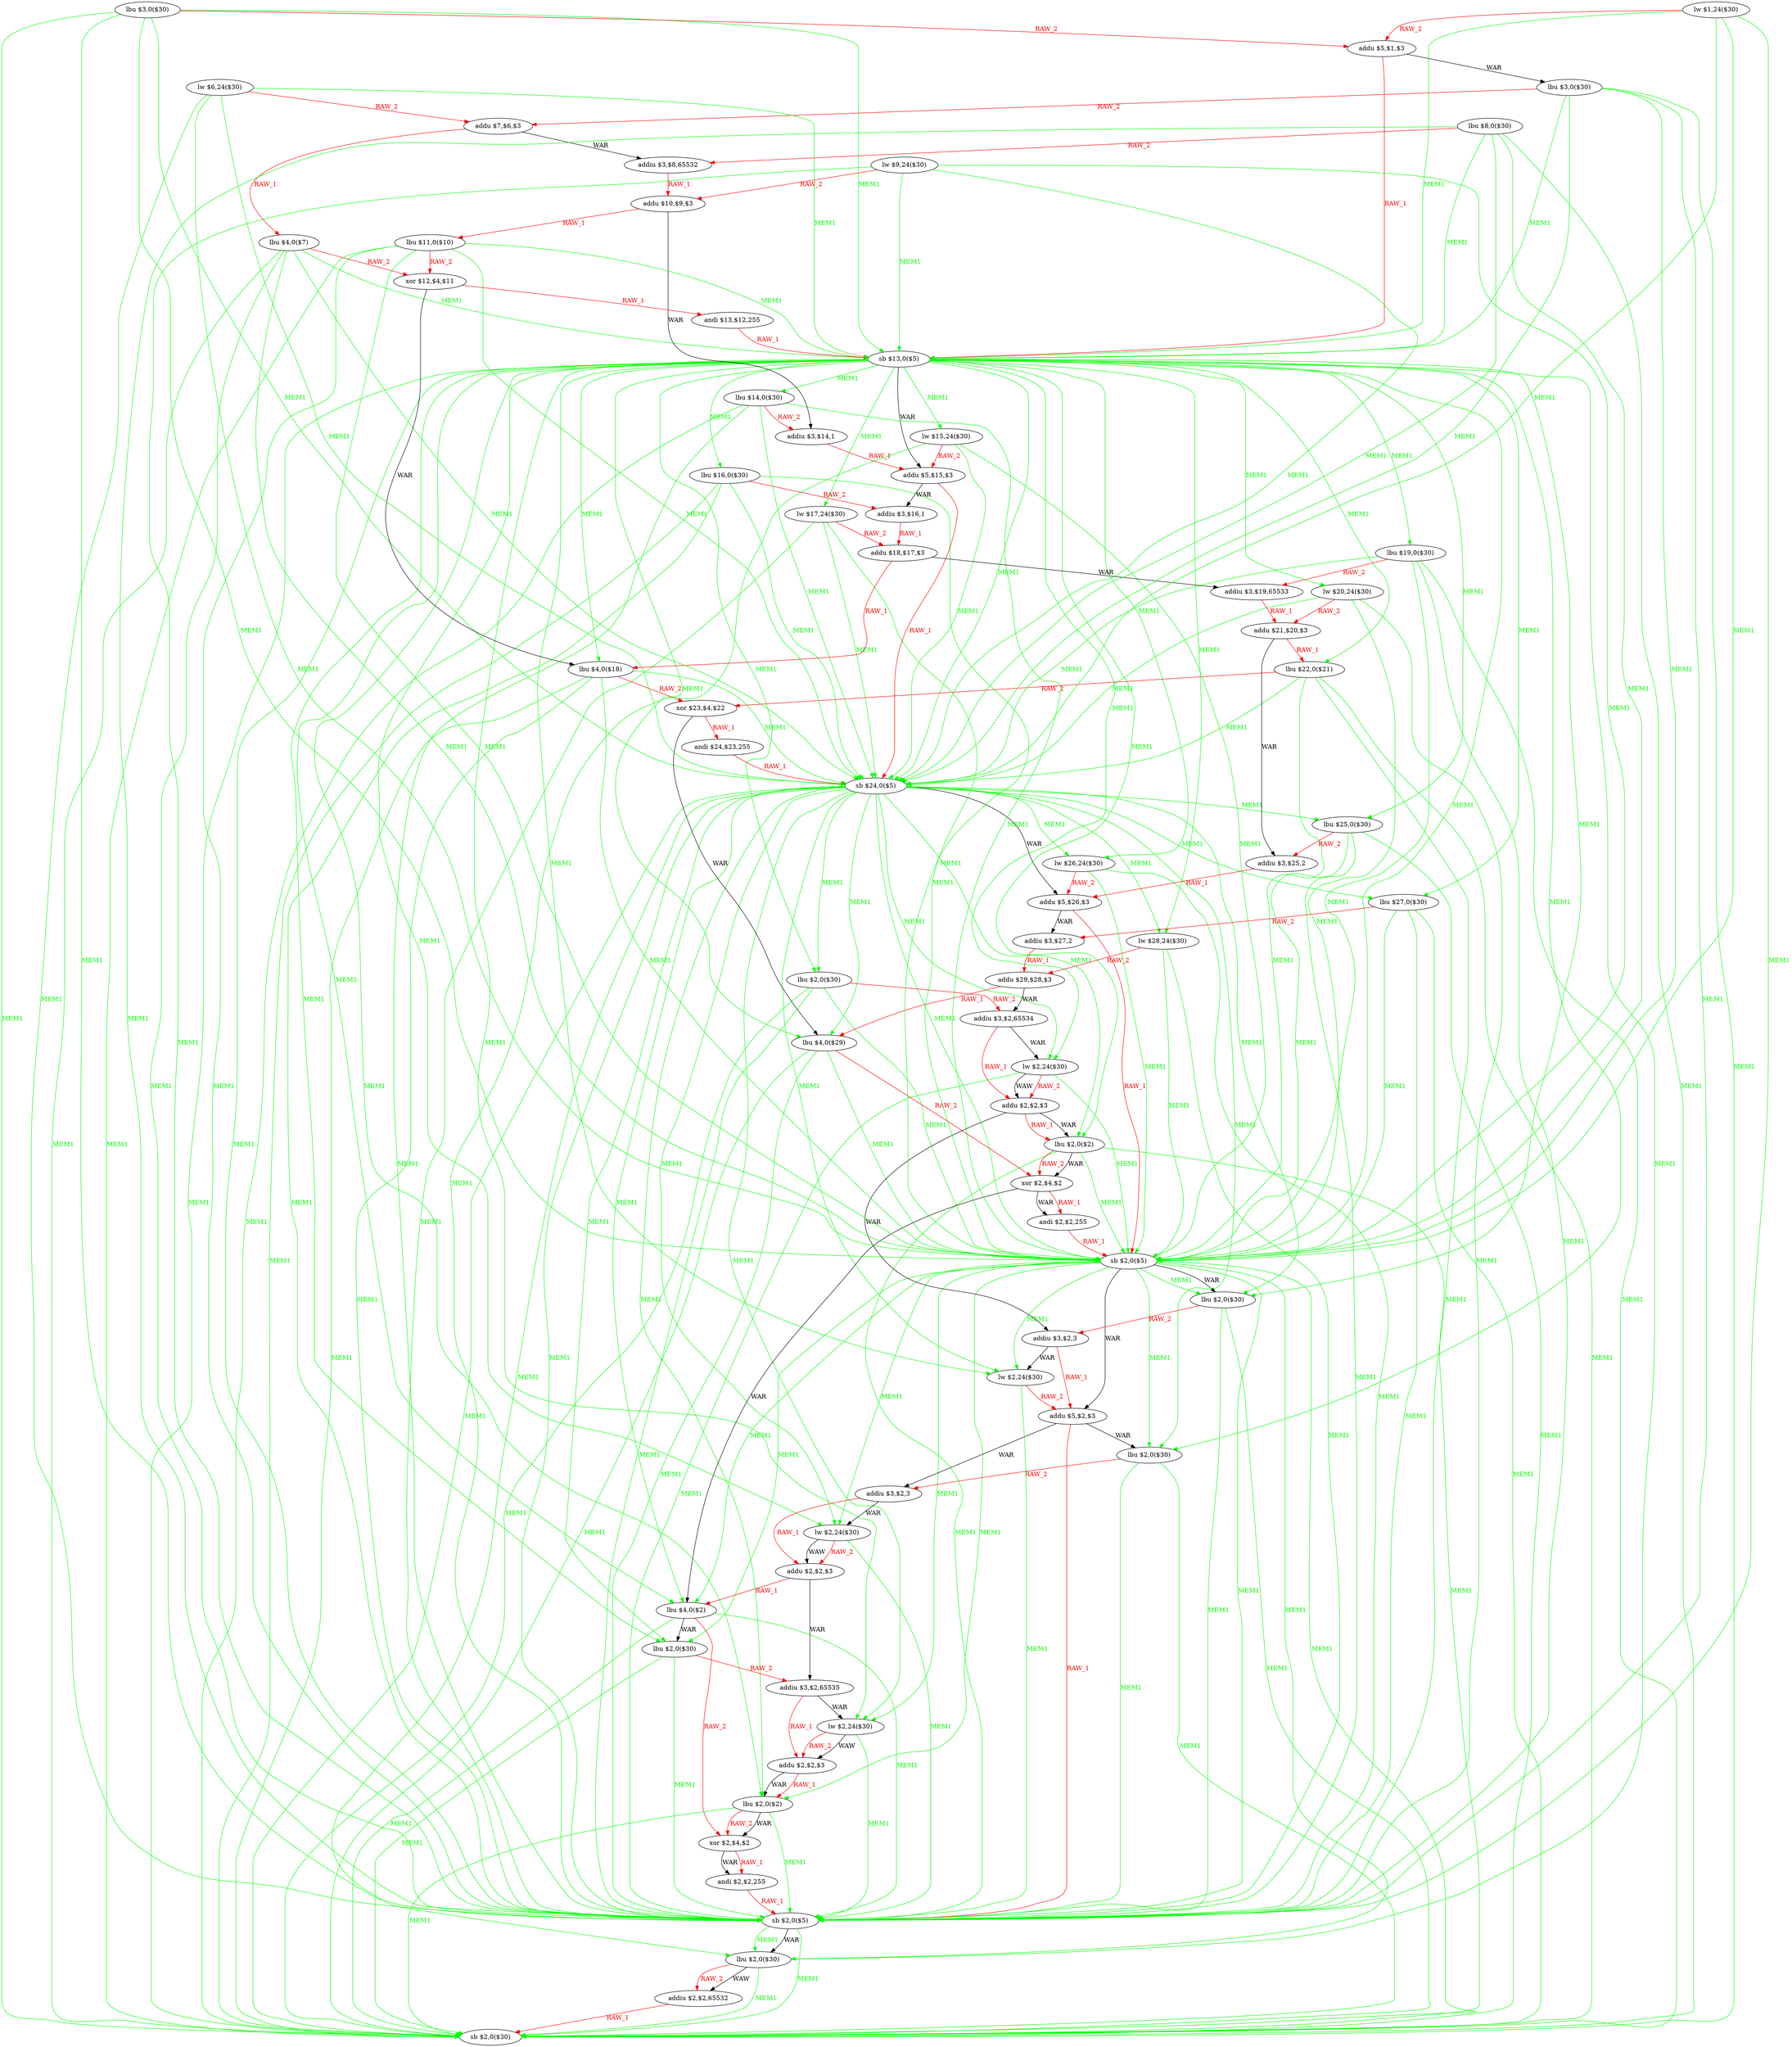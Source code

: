 digraph G1 {
node [shape = ellipse];
i0 [label = "lbu $3,0($30)"] ;
i0 ->  i68 [color = green, fontcolor = green, label= "MEM1"];
i0 ->  i65 [color = green, fontcolor = green, label= "MEM1"];
i0 ->  i48 [color = green, fontcolor = green, label= "MEM1"];
i0 ->  i31 [color = green, fontcolor = green, label= "MEM1"];
i0 ->  i14 [color = green, fontcolor = green, label= "MEM1"];
i0 ->  i2 [color = red, fontcolor = red, label= "RAW_2"];
i68 [label = "sb $2,0($30)"] ;
i65 [label = "sb $2,0($5)"] ;
i65 ->  i68 [color = green, fontcolor = green, label= "MEM1"];
i65 ->  i66 [label= "WAR"];
i65 ->  i66 [color = green, fontcolor = green, label= "MEM1"];
i66 [label = "lbu $2,0($30)"] ;
i66 ->  i68 [color = green, fontcolor = green, label= "MEM1"];
i66 ->  i67 [color = red, fontcolor = red, label= "RAW_2"];
i66 ->  i67 [label= "WAW"];
i67 [label = "addiu $2,$2,65532"] ;
i67 ->  i68 [color = red, fontcolor = red, label= "RAW_1"];
i48 [label = "sb $2,0($5)"] ;
i48 ->  i68 [color = green, fontcolor = green, label= "MEM1"];
i48 ->  i66 [color = green, fontcolor = green, label= "MEM1"];
i48 ->  i65 [color = green, fontcolor = green, label= "MEM1"];
i48 ->  i62 [color = green, fontcolor = green, label= "MEM1"];
i48 ->  i60 [color = green, fontcolor = green, label= "MEM1"];
i48 ->  i58 [color = green, fontcolor = green, label= "MEM1"];
i48 ->  i57 [color = green, fontcolor = green, label= "MEM1"];
i48 ->  i55 [color = green, fontcolor = green, label= "MEM1"];
i48 ->  i53 [color = green, fontcolor = green, label= "MEM1"];
i48 ->  i52 [label= "WAR"];
i48 ->  i51 [color = green, fontcolor = green, label= "MEM1"];
i48 ->  i49 [label= "WAR"];
i48 ->  i49 [color = green, fontcolor = green, label= "MEM1"];
i62 [label = "lbu $2,0($2)"] ;
i62 ->  i68 [color = green, fontcolor = green, label= "MEM1"];
i62 ->  i65 [color = green, fontcolor = green, label= "MEM1"];
i62 ->  i63 [color = red, fontcolor = red, label= "RAW_2"];
i62 ->  i63 [label= "WAR"];
i63 [label = "xor $2,$4,$2"] ;
i63 ->  i64 [color = red, fontcolor = red, label= "RAW_1"];
i63 ->  i64 [label= "WAR"];
i64 [label = "andi $2,$2,255"] ;
i64 ->  i65 [color = red, fontcolor = red, label= "RAW_1"];
i60 [label = "lw $2,24($30)"] ;
i60 ->  i65 [color = green, fontcolor = green, label= "MEM1"];
i60 ->  i61 [color = red, fontcolor = red, label= "RAW_2"];
i60 ->  i61 [label= "WAW"];
i61 [label = "addu $2,$2,$3"] ;
i61 ->  i62 [color = red, fontcolor = red, label= "RAW_1"];
i61 ->  i62 [label= "WAR"];
i58 [label = "lbu $2,0($30)"] ;
i58 ->  i68 [color = green, fontcolor = green, label= "MEM1"];
i58 ->  i65 [color = green, fontcolor = green, label= "MEM1"];
i58 ->  i59 [color = red, fontcolor = red, label= "RAW_2"];
i59 [label = "addiu $3,$2,65535"] ;
i59 ->  i61 [color = red, fontcolor = red, label= "RAW_1"];
i59 ->  i60 [label= "WAR"];
i57 [label = "lbu $4,0($2)"] ;
i57 ->  i68 [color = green, fontcolor = green, label= "MEM1"];
i57 ->  i65 [color = green, fontcolor = green, label= "MEM1"];
i57 ->  i63 [color = red, fontcolor = red, label= "RAW_2"];
i57 ->  i58 [label= "WAR"];
i55 [label = "lw $2,24($30)"] ;
i55 ->  i65 [color = green, fontcolor = green, label= "MEM1"];
i55 ->  i56 [color = red, fontcolor = red, label= "RAW_2"];
i55 ->  i56 [label= "WAW"];
i56 [label = "addu $2,$2,$3"] ;
i56 ->  i59 [label= "WAR"];
i56 ->  i57 [color = red, fontcolor = red, label= "RAW_1"];
i53 [label = "lbu $2,0($30)"] ;
i53 ->  i68 [color = green, fontcolor = green, label= "MEM1"];
i53 ->  i65 [color = green, fontcolor = green, label= "MEM1"];
i53 ->  i54 [color = red, fontcolor = red, label= "RAW_2"];
i54 [label = "addiu $3,$2,3"] ;
i54 ->  i56 [color = red, fontcolor = red, label= "RAW_1"];
i54 ->  i55 [label= "WAR"];
i52 [label = "addu $5,$2,$3"] ;
i52 ->  i65 [color = red, fontcolor = red, label= "RAW_1"];
i52 ->  i54 [label= "WAR"];
i52 ->  i53 [label= "WAR"];
i51 [label = "lw $2,24($30)"] ;
i51 ->  i65 [color = green, fontcolor = green, label= "MEM1"];
i51 ->  i52 [color = red, fontcolor = red, label= "RAW_2"];
i49 [label = "lbu $2,0($30)"] ;
i49 ->  i68 [color = green, fontcolor = green, label= "MEM1"];
i49 ->  i65 [color = green, fontcolor = green, label= "MEM1"];
i49 ->  i50 [color = red, fontcolor = red, label= "RAW_2"];
i50 [label = "addiu $3,$2,3"] ;
i50 ->  i52 [color = red, fontcolor = red, label= "RAW_1"];
i50 ->  i51 [label= "WAR"];
i31 [label = "sb $24,0($5)"] ;
i31 ->  i68 [color = green, fontcolor = green, label= "MEM1"];
i31 ->  i66 [color = green, fontcolor = green, label= "MEM1"];
i31 ->  i65 [color = green, fontcolor = green, label= "MEM1"];
i31 ->  i62 [color = green, fontcolor = green, label= "MEM1"];
i31 ->  i60 [color = green, fontcolor = green, label= "MEM1"];
i31 ->  i58 [color = green, fontcolor = green, label= "MEM1"];
i31 ->  i57 [color = green, fontcolor = green, label= "MEM1"];
i31 ->  i55 [color = green, fontcolor = green, label= "MEM1"];
i31 ->  i53 [color = green, fontcolor = green, label= "MEM1"];
i31 ->  i51 [color = green, fontcolor = green, label= "MEM1"];
i31 ->  i49 [color = green, fontcolor = green, label= "MEM1"];
i31 ->  i48 [color = green, fontcolor = green, label= "MEM1"];
i31 ->  i45 [color = green, fontcolor = green, label= "MEM1"];
i31 ->  i43 [color = green, fontcolor = green, label= "MEM1"];
i31 ->  i41 [color = green, fontcolor = green, label= "MEM1"];
i31 ->  i40 [color = green, fontcolor = green, label= "MEM1"];
i31 ->  i38 [color = green, fontcolor = green, label= "MEM1"];
i31 ->  i36 [color = green, fontcolor = green, label= "MEM1"];
i31 ->  i35 [label= "WAR"];
i31 ->  i34 [color = green, fontcolor = green, label= "MEM1"];
i31 ->  i32 [color = green, fontcolor = green, label= "MEM1"];
i45 [label = "lbu $2,0($2)"] ;
i45 ->  i68 [color = green, fontcolor = green, label= "MEM1"];
i45 ->  i65 [color = green, fontcolor = green, label= "MEM1"];
i45 ->  i48 [color = green, fontcolor = green, label= "MEM1"];
i45 ->  i46 [color = red, fontcolor = red, label= "RAW_2"];
i45 ->  i46 [label= "WAR"];
i46 [label = "xor $2,$4,$2"] ;
i46 ->  i57 [label= "WAR"];
i46 ->  i47 [color = red, fontcolor = red, label= "RAW_1"];
i46 ->  i47 [label= "WAR"];
i47 [label = "andi $2,$2,255"] ;
i47 ->  i48 [color = red, fontcolor = red, label= "RAW_1"];
i43 [label = "lw $2,24($30)"] ;
i43 ->  i65 [color = green, fontcolor = green, label= "MEM1"];
i43 ->  i48 [color = green, fontcolor = green, label= "MEM1"];
i43 ->  i44 [color = red, fontcolor = red, label= "RAW_2"];
i43 ->  i44 [label= "WAW"];
i44 [label = "addu $2,$2,$3"] ;
i44 ->  i50 [label= "WAR"];
i44 ->  i45 [color = red, fontcolor = red, label= "RAW_1"];
i44 ->  i45 [label= "WAR"];
i41 [label = "lbu $2,0($30)"] ;
i41 ->  i68 [color = green, fontcolor = green, label= "MEM1"];
i41 ->  i65 [color = green, fontcolor = green, label= "MEM1"];
i41 ->  i48 [color = green, fontcolor = green, label= "MEM1"];
i41 ->  i42 [color = red, fontcolor = red, label= "RAW_2"];
i42 [label = "addiu $3,$2,65534"] ;
i42 ->  i44 [color = red, fontcolor = red, label= "RAW_1"];
i42 ->  i43 [label= "WAR"];
i40 [label = "lbu $4,0($29)"] ;
i40 ->  i68 [color = green, fontcolor = green, label= "MEM1"];
i40 ->  i65 [color = green, fontcolor = green, label= "MEM1"];
i40 ->  i48 [color = green, fontcolor = green, label= "MEM1"];
i40 ->  i46 [color = red, fontcolor = red, label= "RAW_2"];
i38 [label = "lw $28,24($30)"] ;
i38 ->  i65 [color = green, fontcolor = green, label= "MEM1"];
i38 ->  i48 [color = green, fontcolor = green, label= "MEM1"];
i38 ->  i39 [color = red, fontcolor = red, label= "RAW_2"];
i39 [label = "addu $29,$28,$3"] ;
i39 ->  i42 [label= "WAR"];
i39 ->  i40 [color = red, fontcolor = red, label= "RAW_1"];
i36 [label = "lbu $27,0($30)"] ;
i36 ->  i68 [color = green, fontcolor = green, label= "MEM1"];
i36 ->  i65 [color = green, fontcolor = green, label= "MEM1"];
i36 ->  i48 [color = green, fontcolor = green, label= "MEM1"];
i36 ->  i37 [color = red, fontcolor = red, label= "RAW_2"];
i37 [label = "addiu $3,$27,2"] ;
i37 ->  i39 [color = red, fontcolor = red, label= "RAW_1"];
i35 [label = "addu $5,$26,$3"] ;
i35 ->  i48 [color = red, fontcolor = red, label= "RAW_1"];
i35 ->  i37 [label= "WAR"];
i34 [label = "lw $26,24($30)"] ;
i34 ->  i65 [color = green, fontcolor = green, label= "MEM1"];
i34 ->  i48 [color = green, fontcolor = green, label= "MEM1"];
i34 ->  i35 [color = red, fontcolor = red, label= "RAW_2"];
i32 [label = "lbu $25,0($30)"] ;
i32 ->  i68 [color = green, fontcolor = green, label= "MEM1"];
i32 ->  i65 [color = green, fontcolor = green, label= "MEM1"];
i32 ->  i48 [color = green, fontcolor = green, label= "MEM1"];
i32 ->  i33 [color = red, fontcolor = red, label= "RAW_2"];
i33 [label = "addiu $3,$25,2"] ;
i33 ->  i35 [color = red, fontcolor = red, label= "RAW_1"];
i14 [label = "sb $13,0($5)"] ;
i14 ->  i68 [color = green, fontcolor = green, label= "MEM1"];
i14 ->  i66 [color = green, fontcolor = green, label= "MEM1"];
i14 ->  i65 [color = green, fontcolor = green, label= "MEM1"];
i14 ->  i62 [color = green, fontcolor = green, label= "MEM1"];
i14 ->  i60 [color = green, fontcolor = green, label= "MEM1"];
i14 ->  i58 [color = green, fontcolor = green, label= "MEM1"];
i14 ->  i57 [color = green, fontcolor = green, label= "MEM1"];
i14 ->  i55 [color = green, fontcolor = green, label= "MEM1"];
i14 ->  i53 [color = green, fontcolor = green, label= "MEM1"];
i14 ->  i51 [color = green, fontcolor = green, label= "MEM1"];
i14 ->  i49 [color = green, fontcolor = green, label= "MEM1"];
i14 ->  i48 [color = green, fontcolor = green, label= "MEM1"];
i14 ->  i45 [color = green, fontcolor = green, label= "MEM1"];
i14 ->  i43 [color = green, fontcolor = green, label= "MEM1"];
i14 ->  i41 [color = green, fontcolor = green, label= "MEM1"];
i14 ->  i40 [color = green, fontcolor = green, label= "MEM1"];
i14 ->  i38 [color = green, fontcolor = green, label= "MEM1"];
i14 ->  i36 [color = green, fontcolor = green, label= "MEM1"];
i14 ->  i34 [color = green, fontcolor = green, label= "MEM1"];
i14 ->  i32 [color = green, fontcolor = green, label= "MEM1"];
i14 ->  i31 [color = green, fontcolor = green, label= "MEM1"];
i14 ->  i28 [color = green, fontcolor = green, label= "MEM1"];
i14 ->  i26 [color = green, fontcolor = green, label= "MEM1"];
i14 ->  i24 [color = green, fontcolor = green, label= "MEM1"];
i14 ->  i23 [color = green, fontcolor = green, label= "MEM1"];
i14 ->  i21 [color = green, fontcolor = green, label= "MEM1"];
i14 ->  i19 [color = green, fontcolor = green, label= "MEM1"];
i14 ->  i18 [label= "WAR"];
i14 ->  i17 [color = green, fontcolor = green, label= "MEM1"];
i14 ->  i15 [color = green, fontcolor = green, label= "MEM1"];
i28 [label = "lbu $22,0($21)"] ;
i28 ->  i68 [color = green, fontcolor = green, label= "MEM1"];
i28 ->  i65 [color = green, fontcolor = green, label= "MEM1"];
i28 ->  i48 [color = green, fontcolor = green, label= "MEM1"];
i28 ->  i31 [color = green, fontcolor = green, label= "MEM1"];
i28 ->  i29 [color = red, fontcolor = red, label= "RAW_2"];
i29 [label = "xor $23,$4,$22"] ;
i29 ->  i40 [label= "WAR"];
i29 ->  i30 [color = red, fontcolor = red, label= "RAW_1"];
i30 [label = "andi $24,$23,255"] ;
i30 ->  i31 [color = red, fontcolor = red, label= "RAW_1"];
i26 [label = "lw $20,24($30)"] ;
i26 ->  i65 [color = green, fontcolor = green, label= "MEM1"];
i26 ->  i48 [color = green, fontcolor = green, label= "MEM1"];
i26 ->  i31 [color = green, fontcolor = green, label= "MEM1"];
i26 ->  i27 [color = red, fontcolor = red, label= "RAW_2"];
i27 [label = "addu $21,$20,$3"] ;
i27 ->  i33 [label= "WAR"];
i27 ->  i28 [color = red, fontcolor = red, label= "RAW_1"];
i24 [label = "lbu $19,0($30)"] ;
i24 ->  i68 [color = green, fontcolor = green, label= "MEM1"];
i24 ->  i65 [color = green, fontcolor = green, label= "MEM1"];
i24 ->  i48 [color = green, fontcolor = green, label= "MEM1"];
i24 ->  i31 [color = green, fontcolor = green, label= "MEM1"];
i24 ->  i25 [color = red, fontcolor = red, label= "RAW_2"];
i25 [label = "addiu $3,$19,65533"] ;
i25 ->  i27 [color = red, fontcolor = red, label= "RAW_1"];
i23 [label = "lbu $4,0($18)"] ;
i23 ->  i68 [color = green, fontcolor = green, label= "MEM1"];
i23 ->  i65 [color = green, fontcolor = green, label= "MEM1"];
i23 ->  i48 [color = green, fontcolor = green, label= "MEM1"];
i23 ->  i31 [color = green, fontcolor = green, label= "MEM1"];
i23 ->  i29 [color = red, fontcolor = red, label= "RAW_2"];
i21 [label = "lw $17,24($30)"] ;
i21 ->  i65 [color = green, fontcolor = green, label= "MEM1"];
i21 ->  i48 [color = green, fontcolor = green, label= "MEM1"];
i21 ->  i31 [color = green, fontcolor = green, label= "MEM1"];
i21 ->  i22 [color = red, fontcolor = red, label= "RAW_2"];
i22 [label = "addu $18,$17,$3"] ;
i22 ->  i25 [label= "WAR"];
i22 ->  i23 [color = red, fontcolor = red, label= "RAW_1"];
i19 [label = "lbu $16,0($30)"] ;
i19 ->  i68 [color = green, fontcolor = green, label= "MEM1"];
i19 ->  i65 [color = green, fontcolor = green, label= "MEM1"];
i19 ->  i48 [color = green, fontcolor = green, label= "MEM1"];
i19 ->  i31 [color = green, fontcolor = green, label= "MEM1"];
i19 ->  i20 [color = red, fontcolor = red, label= "RAW_2"];
i20 [label = "addiu $3,$16,1"] ;
i20 ->  i22 [color = red, fontcolor = red, label= "RAW_1"];
i18 [label = "addu $5,$15,$3"] ;
i18 ->  i31 [color = red, fontcolor = red, label= "RAW_1"];
i18 ->  i20 [label= "WAR"];
i17 [label = "lw $15,24($30)"] ;
i17 ->  i65 [color = green, fontcolor = green, label= "MEM1"];
i17 ->  i48 [color = green, fontcolor = green, label= "MEM1"];
i17 ->  i31 [color = green, fontcolor = green, label= "MEM1"];
i17 ->  i18 [color = red, fontcolor = red, label= "RAW_2"];
i15 [label = "lbu $14,0($30)"] ;
i15 ->  i68 [color = green, fontcolor = green, label= "MEM1"];
i15 ->  i65 [color = green, fontcolor = green, label= "MEM1"];
i15 ->  i48 [color = green, fontcolor = green, label= "MEM1"];
i15 ->  i31 [color = green, fontcolor = green, label= "MEM1"];
i15 ->  i16 [color = red, fontcolor = red, label= "RAW_2"];
i16 [label = "addiu $3,$14,1"] ;
i16 ->  i18 [color = red, fontcolor = red, label= "RAW_1"];
i2 [label = "addu $5,$1,$3"] ;
i2 ->  i14 [color = red, fontcolor = red, label= "RAW_1"];
i2 ->  i3 [label= "WAR"];
i3 [label = "lbu $3,0($30)"] ;
i3 ->  i68 [color = green, fontcolor = green, label= "MEM1"];
i3 ->  i65 [color = green, fontcolor = green, label= "MEM1"];
i3 ->  i48 [color = green, fontcolor = green, label= "MEM1"];
i3 ->  i31 [color = green, fontcolor = green, label= "MEM1"];
i3 ->  i14 [color = green, fontcolor = green, label= "MEM1"];
i3 ->  i5 [color = red, fontcolor = red, label= "RAW_2"];
i5 [label = "addu $7,$6,$3"] ;
i5 ->  i8 [label= "WAR"];
i5 ->  i6 [color = red, fontcolor = red, label= "RAW_1"];
i8 [label = "addiu $3,$8,65532"] ;
i8 ->  i10 [color = red, fontcolor = red, label= "RAW_1"];
i10 [label = "addu $10,$9,$3"] ;
i10 ->  i16 [label= "WAR"];
i10 ->  i11 [color = red, fontcolor = red, label= "RAW_1"];
i11 [label = "lbu $11,0($10)"] ;
i11 ->  i68 [color = green, fontcolor = green, label= "MEM1"];
i11 ->  i65 [color = green, fontcolor = green, label= "MEM1"];
i11 ->  i48 [color = green, fontcolor = green, label= "MEM1"];
i11 ->  i31 [color = green, fontcolor = green, label= "MEM1"];
i11 ->  i14 [color = green, fontcolor = green, label= "MEM1"];
i11 ->  i12 [color = red, fontcolor = red, label= "RAW_2"];
i12 [label = "xor $12,$4,$11"] ;
i12 ->  i23 [label= "WAR"];
i12 ->  i13 [color = red, fontcolor = red, label= "RAW_1"];
i13 [label = "andi $13,$12,255"] ;
i13 ->  i14 [color = red, fontcolor = red, label= "RAW_1"];
i6 [label = "lbu $4,0($7)"] ;
i6 ->  i68 [color = green, fontcolor = green, label= "MEM1"];
i6 ->  i65 [color = green, fontcolor = green, label= "MEM1"];
i6 ->  i48 [color = green, fontcolor = green, label= "MEM1"];
i6 ->  i31 [color = green, fontcolor = green, label= "MEM1"];
i6 ->  i14 [color = green, fontcolor = green, label= "MEM1"];
i6 ->  i12 [color = red, fontcolor = red, label= "RAW_2"];
i1 [label = "lw $1,24($30)"] ;
i1 ->  i65 [color = green, fontcolor = green, label= "MEM1"];
i1 ->  i48 [color = green, fontcolor = green, label= "MEM1"];
i1 ->  i31 [color = green, fontcolor = green, label= "MEM1"];
i1 ->  i14 [color = green, fontcolor = green, label= "MEM1"];
i1 ->  i2 [color = red, fontcolor = red, label= "RAW_2"];
i4 [label = "lw $6,24($30)"] ;
i4 ->  i65 [color = green, fontcolor = green, label= "MEM1"];
i4 ->  i48 [color = green, fontcolor = green, label= "MEM1"];
i4 ->  i31 [color = green, fontcolor = green, label= "MEM1"];
i4 ->  i14 [color = green, fontcolor = green, label= "MEM1"];
i4 ->  i5 [color = red, fontcolor = red, label= "RAW_2"];
i7 [label = "lbu $8,0($30)"] ;
i7 ->  i68 [color = green, fontcolor = green, label= "MEM1"];
i7 ->  i65 [color = green, fontcolor = green, label= "MEM1"];
i7 ->  i48 [color = green, fontcolor = green, label= "MEM1"];
i7 ->  i31 [color = green, fontcolor = green, label= "MEM1"];
i7 ->  i14 [color = green, fontcolor = green, label= "MEM1"];
i7 ->  i8 [color = red, fontcolor = red, label= "RAW_2"];
i9 [label = "lw $9,24($30)"] ;
i9 ->  i65 [color = green, fontcolor = green, label= "MEM1"];
i9 ->  i48 [color = green, fontcolor = green, label= "MEM1"];
i9 ->  i31 [color = green, fontcolor = green, label= "MEM1"];
i9 ->  i14 [color = green, fontcolor = green, label= "MEM1"];
i9 ->  i10 [color = red, fontcolor = red, label= "RAW_2"];
}
